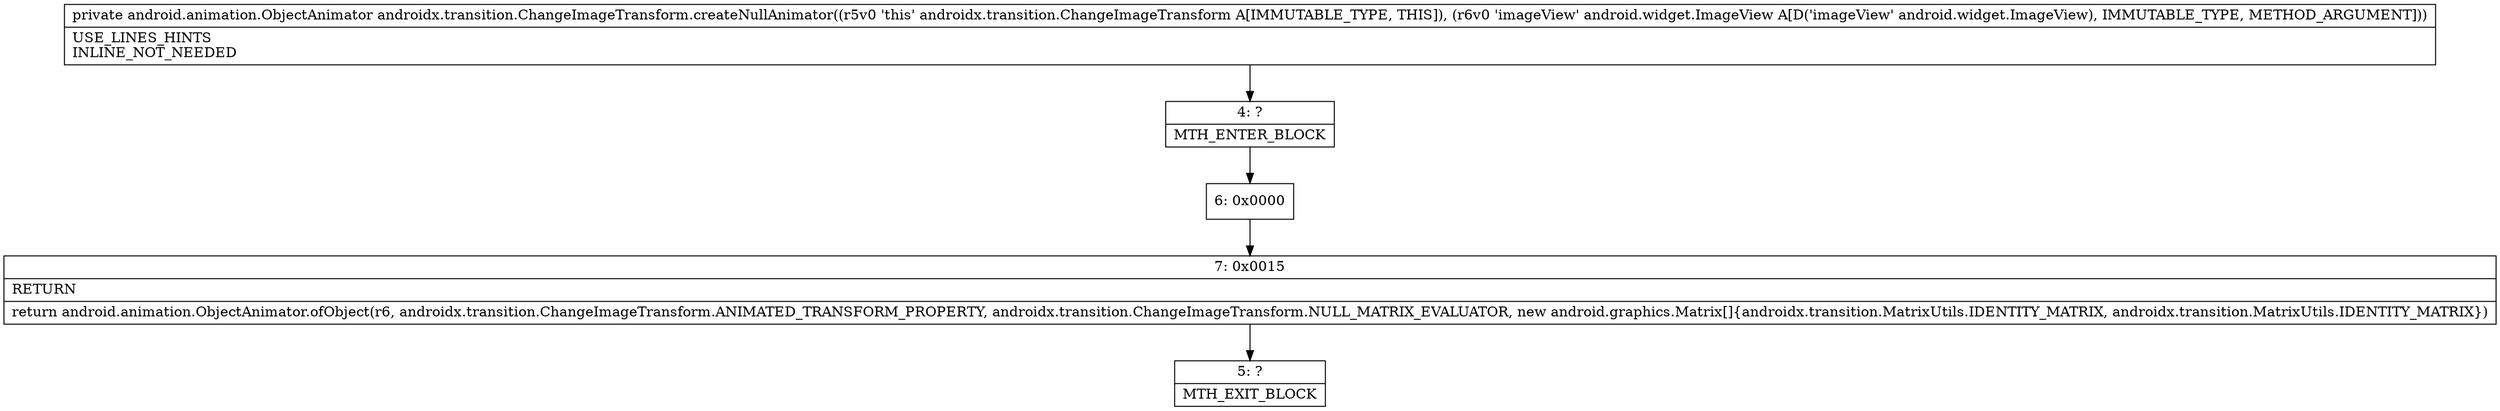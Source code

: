 digraph "CFG forandroidx.transition.ChangeImageTransform.createNullAnimator(Landroid\/widget\/ImageView;)Landroid\/animation\/ObjectAnimator;" {
Node_4 [shape=record,label="{4\:\ ?|MTH_ENTER_BLOCK\l}"];
Node_6 [shape=record,label="{6\:\ 0x0000}"];
Node_7 [shape=record,label="{7\:\ 0x0015|RETURN\l|return android.animation.ObjectAnimator.ofObject(r6, androidx.transition.ChangeImageTransform.ANIMATED_TRANSFORM_PROPERTY, androidx.transition.ChangeImageTransform.NULL_MATRIX_EVALUATOR, new android.graphics.Matrix[]\{androidx.transition.MatrixUtils.IDENTITY_MATRIX, androidx.transition.MatrixUtils.IDENTITY_MATRIX\})\l}"];
Node_5 [shape=record,label="{5\:\ ?|MTH_EXIT_BLOCK\l}"];
MethodNode[shape=record,label="{private android.animation.ObjectAnimator androidx.transition.ChangeImageTransform.createNullAnimator((r5v0 'this' androidx.transition.ChangeImageTransform A[IMMUTABLE_TYPE, THIS]), (r6v0 'imageView' android.widget.ImageView A[D('imageView' android.widget.ImageView), IMMUTABLE_TYPE, METHOD_ARGUMENT]))  | USE_LINES_HINTS\lINLINE_NOT_NEEDED\l}"];
MethodNode -> Node_4;Node_4 -> Node_6;
Node_6 -> Node_7;
Node_7 -> Node_5;
}

